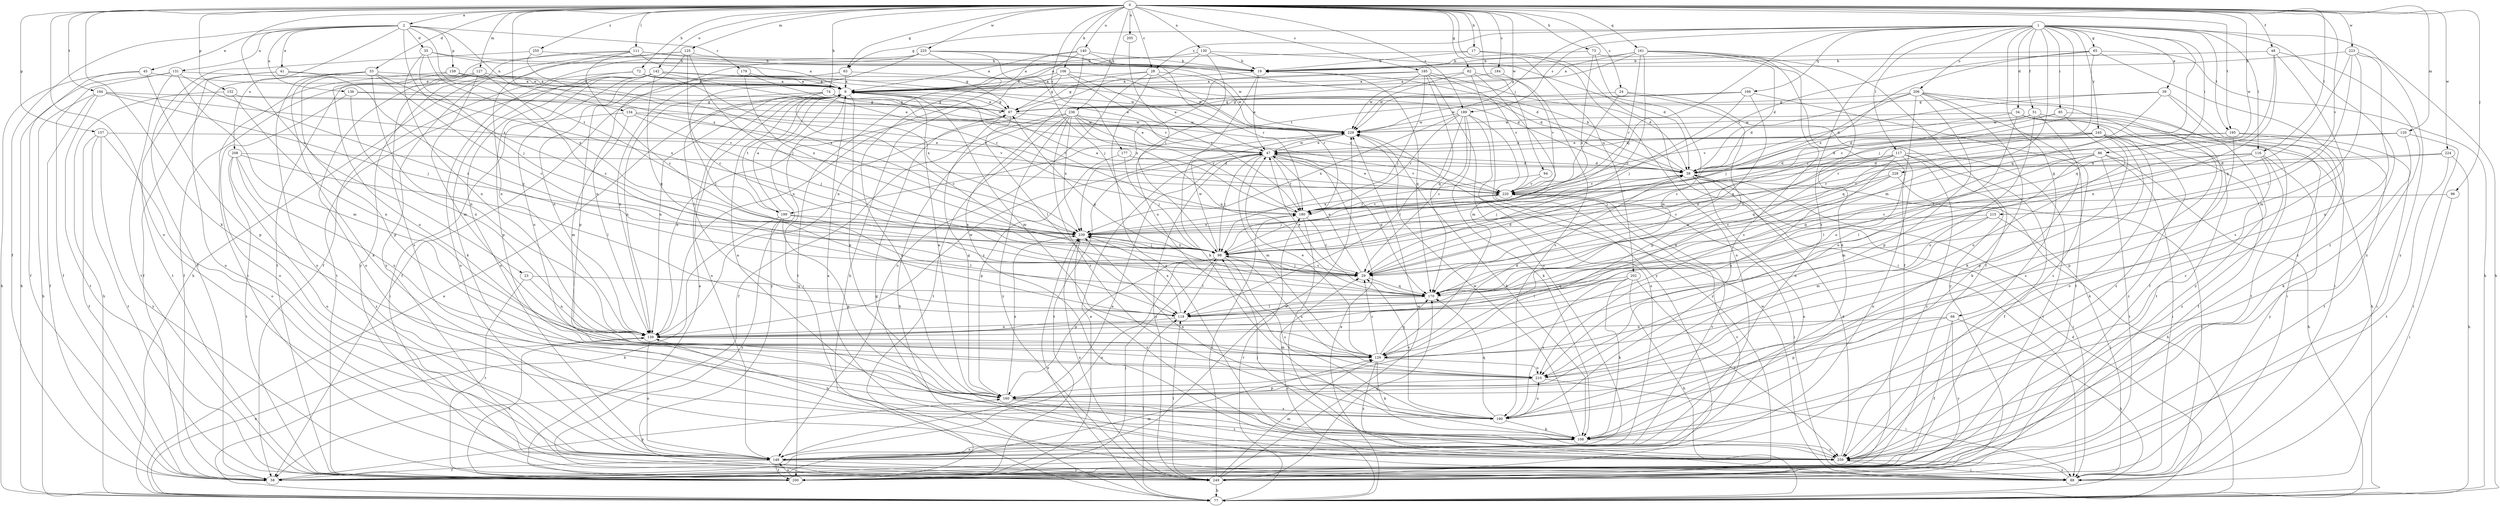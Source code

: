 strict digraph  {
0;
1;
2;
9;
17;
19;
23;
24;
28;
29;
33;
34;
35;
38;
39;
41;
45;
47;
48;
51;
58;
62;
63;
65;
66;
67;
72;
73;
74;
77;
85;
86;
88;
94;
96;
98;
106;
108;
111;
116;
117;
118;
120;
125;
127;
129;
130;
131;
134;
136;
139;
140;
142;
149;
152;
157;
159;
160;
161;
169;
170;
177;
179;
180;
184;
185;
189;
190;
194;
195;
199;
200;
202;
205;
206;
208;
210;
215;
220;
223;
224;
225;
228;
229;
236;
239;
245;
249;
255;
259;
0 -> 2  [label=a];
0 -> 17  [label=b];
0 -> 23  [label=c];
0 -> 24  [label=c];
0 -> 28  [label=c];
0 -> 33  [label=d];
0 -> 48  [label=f];
0 -> 62  [label=g];
0 -> 63  [label=g];
0 -> 72  [label=h];
0 -> 73  [label=h];
0 -> 74  [label=h];
0 -> 94  [label=j];
0 -> 96  [label=j];
0 -> 106  [label=k];
0 -> 108  [label=k];
0 -> 111  [label=l];
0 -> 116  [label=l];
0 -> 120  [label=m];
0 -> 125  [label=m];
0 -> 127  [label=m];
0 -> 130  [label=n];
0 -> 140  [label=o];
0 -> 142  [label=o];
0 -> 149  [label=o];
0 -> 152  [label=p];
0 -> 157  [label=p];
0 -> 161  [label=q];
0 -> 177  [label=r];
0 -> 184  [label=s];
0 -> 185  [label=s];
0 -> 189  [label=s];
0 -> 194  [label=t];
0 -> 195  [label=t];
0 -> 202  [label=u];
0 -> 205  [label=u];
0 -> 215  [label=v];
0 -> 223  [label=w];
0 -> 224  [label=w];
0 -> 225  [label=w];
0 -> 228  [label=w];
0 -> 229  [label=w];
0 -> 236  [label=x];
0 -> 239  [label=x];
0 -> 255  [label=z];
1 -> 28  [label=c];
1 -> 29  [label=c];
1 -> 34  [label=d];
1 -> 39  [label=e];
1 -> 51  [label=f];
1 -> 63  [label=g];
1 -> 65  [label=g];
1 -> 66  [label=g];
1 -> 85  [label=i];
1 -> 86  [label=i];
1 -> 98  [label=j];
1 -> 116  [label=l];
1 -> 117  [label=l];
1 -> 129  [label=m];
1 -> 169  [label=q];
1 -> 170  [label=q];
1 -> 189  [label=s];
1 -> 190  [label=s];
1 -> 195  [label=t];
1 -> 199  [label=t];
1 -> 206  [label=u];
1 -> 245  [label=y];
1 -> 249  [label=y];
1 -> 259  [label=z];
2 -> 35  [label=d];
2 -> 41  [label=e];
2 -> 45  [label=e];
2 -> 58  [label=f];
2 -> 131  [label=n];
2 -> 134  [label=n];
2 -> 136  [label=n];
2 -> 159  [label=p];
2 -> 179  [label=r];
2 -> 199  [label=t];
2 -> 208  [label=u];
2 -> 239  [label=x];
9 -> 67  [label=g];
9 -> 88  [label=i];
9 -> 129  [label=m];
9 -> 139  [label=n];
9 -> 149  [label=o];
9 -> 160  [label=p];
9 -> 180  [label=r];
9 -> 199  [label=t];
9 -> 249  [label=y];
17 -> 9  [label=a];
17 -> 19  [label=b];
17 -> 88  [label=i];
17 -> 149  [label=o];
19 -> 9  [label=a];
19 -> 47  [label=e];
19 -> 108  [label=k];
19 -> 170  [label=q];
23 -> 139  [label=n];
23 -> 170  [label=q];
23 -> 200  [label=t];
24 -> 67  [label=g];
24 -> 160  [label=p];
24 -> 220  [label=v];
24 -> 249  [label=y];
28 -> 9  [label=a];
28 -> 67  [label=g];
28 -> 149  [label=o];
28 -> 180  [label=r];
28 -> 229  [label=w];
28 -> 259  [label=z];
29 -> 38  [label=d];
29 -> 47  [label=e];
29 -> 98  [label=j];
29 -> 170  [label=q];
33 -> 9  [label=a];
33 -> 29  [label=c];
33 -> 58  [label=f];
33 -> 108  [label=k];
33 -> 139  [label=n];
33 -> 149  [label=o];
33 -> 160  [label=p];
33 -> 239  [label=x];
34 -> 77  [label=h];
34 -> 149  [label=o];
34 -> 200  [label=t];
34 -> 210  [label=u];
34 -> 220  [label=v];
34 -> 229  [label=w];
35 -> 19  [label=b];
35 -> 67  [label=g];
35 -> 98  [label=j];
35 -> 139  [label=n];
35 -> 239  [label=x];
38 -> 19  [label=b];
38 -> 77  [label=h];
38 -> 88  [label=i];
38 -> 98  [label=j];
38 -> 149  [label=o];
38 -> 220  [label=v];
39 -> 38  [label=d];
39 -> 67  [label=g];
39 -> 88  [label=i];
39 -> 170  [label=q];
39 -> 259  [label=z];
41 -> 9  [label=a];
41 -> 149  [label=o];
41 -> 170  [label=q];
41 -> 200  [label=t];
45 -> 9  [label=a];
45 -> 58  [label=f];
45 -> 77  [label=h];
45 -> 160  [label=p];
47 -> 38  [label=d];
47 -> 98  [label=j];
47 -> 129  [label=m];
47 -> 170  [label=q];
47 -> 180  [label=r];
47 -> 200  [label=t];
47 -> 220  [label=v];
47 -> 229  [label=w];
47 -> 249  [label=y];
48 -> 19  [label=b];
48 -> 139  [label=n];
48 -> 170  [label=q];
48 -> 190  [label=s];
48 -> 259  [label=z];
51 -> 38  [label=d];
51 -> 108  [label=k];
51 -> 200  [label=t];
51 -> 210  [label=u];
51 -> 229  [label=w];
51 -> 259  [label=z];
58 -> 129  [label=m];
58 -> 160  [label=p];
58 -> 220  [label=v];
58 -> 229  [label=w];
62 -> 9  [label=a];
62 -> 129  [label=m];
62 -> 190  [label=s];
62 -> 229  [label=w];
62 -> 249  [label=y];
63 -> 9  [label=a];
63 -> 38  [label=d];
63 -> 58  [label=f];
63 -> 139  [label=n];
65 -> 19  [label=b];
65 -> 77  [label=h];
65 -> 98  [label=j];
65 -> 220  [label=v];
65 -> 239  [label=x];
65 -> 259  [label=z];
66 -> 58  [label=f];
66 -> 77  [label=h];
66 -> 139  [label=n];
66 -> 160  [label=p];
66 -> 249  [label=y];
67 -> 9  [label=a];
67 -> 118  [label=l];
67 -> 139  [label=n];
67 -> 229  [label=w];
72 -> 9  [label=a];
72 -> 108  [label=k];
72 -> 149  [label=o];
72 -> 229  [label=w];
72 -> 239  [label=x];
73 -> 19  [label=b];
73 -> 58  [label=f];
73 -> 129  [label=m];
73 -> 239  [label=x];
74 -> 29  [label=c];
74 -> 67  [label=g];
74 -> 118  [label=l];
74 -> 139  [label=n];
74 -> 220  [label=v];
74 -> 229  [label=w];
77 -> 9  [label=a];
77 -> 29  [label=c];
77 -> 38  [label=d];
77 -> 47  [label=e];
77 -> 118  [label=l];
77 -> 139  [label=n];
77 -> 180  [label=r];
77 -> 239  [label=x];
85 -> 29  [label=c];
85 -> 88  [label=i];
85 -> 210  [label=u];
85 -> 229  [label=w];
86 -> 38  [label=d];
86 -> 77  [label=h];
86 -> 88  [label=i];
86 -> 118  [label=l];
86 -> 129  [label=m];
86 -> 170  [label=q];
86 -> 200  [label=t];
88 -> 67  [label=g];
88 -> 229  [label=w];
88 -> 259  [label=z];
94 -> 220  [label=v];
94 -> 239  [label=x];
96 -> 88  [label=i];
96 -> 180  [label=r];
98 -> 29  [label=c];
98 -> 118  [label=l];
98 -> 149  [label=o];
98 -> 160  [label=p];
98 -> 190  [label=s];
98 -> 210  [label=u];
98 -> 229  [label=w];
98 -> 239  [label=x];
106 -> 9  [label=a];
106 -> 47  [label=e];
106 -> 67  [label=g];
106 -> 180  [label=r];
106 -> 200  [label=t];
106 -> 229  [label=w];
108 -> 139  [label=n];
108 -> 149  [label=o];
108 -> 229  [label=w];
108 -> 259  [label=z];
111 -> 9  [label=a];
111 -> 19  [label=b];
111 -> 29  [label=c];
111 -> 139  [label=n];
111 -> 200  [label=t];
111 -> 229  [label=w];
111 -> 249  [label=y];
116 -> 29  [label=c];
116 -> 38  [label=d];
116 -> 108  [label=k];
116 -> 118  [label=l];
116 -> 249  [label=y];
116 -> 259  [label=z];
117 -> 29  [label=c];
117 -> 38  [label=d];
117 -> 58  [label=f];
117 -> 98  [label=j];
117 -> 139  [label=n];
117 -> 149  [label=o];
117 -> 200  [label=t];
117 -> 210  [label=u];
117 -> 259  [label=z];
118 -> 139  [label=n];
118 -> 239  [label=x];
120 -> 47  [label=e];
120 -> 88  [label=i];
120 -> 108  [label=k];
120 -> 180  [label=r];
125 -> 19  [label=b];
125 -> 29  [label=c];
125 -> 77  [label=h];
125 -> 98  [label=j];
125 -> 160  [label=p];
125 -> 249  [label=y];
127 -> 9  [label=a];
127 -> 29  [label=c];
127 -> 58  [label=f];
127 -> 129  [label=m];
127 -> 149  [label=o];
127 -> 190  [label=s];
129 -> 29  [label=c];
129 -> 38  [label=d];
129 -> 47  [label=e];
129 -> 108  [label=k];
129 -> 170  [label=q];
129 -> 210  [label=u];
129 -> 259  [label=z];
130 -> 9  [label=a];
130 -> 19  [label=b];
130 -> 38  [label=d];
130 -> 139  [label=n];
130 -> 210  [label=u];
131 -> 9  [label=a];
131 -> 29  [label=c];
131 -> 58  [label=f];
131 -> 77  [label=h];
131 -> 129  [label=m];
131 -> 200  [label=t];
134 -> 88  [label=i];
134 -> 98  [label=j];
134 -> 129  [label=m];
134 -> 220  [label=v];
134 -> 229  [label=w];
136 -> 67  [label=g];
136 -> 139  [label=n];
136 -> 149  [label=o];
136 -> 220  [label=v];
139 -> 129  [label=m];
139 -> 149  [label=o];
139 -> 200  [label=t];
139 -> 229  [label=w];
140 -> 9  [label=a];
140 -> 19  [label=b];
140 -> 77  [label=h];
140 -> 139  [label=n];
140 -> 180  [label=r];
140 -> 259  [label=z];
142 -> 9  [label=a];
142 -> 38  [label=d];
142 -> 47  [label=e];
142 -> 139  [label=n];
142 -> 149  [label=o];
142 -> 160  [label=p];
142 -> 170  [label=q];
142 -> 200  [label=t];
142 -> 210  [label=u];
142 -> 220  [label=v];
149 -> 47  [label=e];
149 -> 58  [label=f];
149 -> 200  [label=t];
149 -> 220  [label=v];
149 -> 249  [label=y];
152 -> 67  [label=g];
152 -> 77  [label=h];
152 -> 139  [label=n];
157 -> 47  [label=e];
157 -> 58  [label=f];
157 -> 149  [label=o];
157 -> 200  [label=t];
157 -> 249  [label=y];
159 -> 9  [label=a];
159 -> 47  [label=e];
159 -> 88  [label=i];
159 -> 210  [label=u];
160 -> 9  [label=a];
160 -> 67  [label=g];
160 -> 190  [label=s];
160 -> 239  [label=x];
160 -> 259  [label=z];
161 -> 9  [label=a];
161 -> 19  [label=b];
161 -> 29  [label=c];
161 -> 38  [label=d];
161 -> 58  [label=f];
161 -> 67  [label=g];
161 -> 108  [label=k];
161 -> 180  [label=r];
161 -> 190  [label=s];
169 -> 67  [label=g];
169 -> 98  [label=j];
169 -> 170  [label=q];
169 -> 200  [label=t];
169 -> 229  [label=w];
170 -> 47  [label=e];
170 -> 67  [label=g];
170 -> 118  [label=l];
177 -> 38  [label=d];
177 -> 98  [label=j];
177 -> 160  [label=p];
179 -> 9  [label=a];
179 -> 180  [label=r];
179 -> 239  [label=x];
180 -> 9  [label=a];
180 -> 29  [label=c];
180 -> 88  [label=i];
180 -> 220  [label=v];
180 -> 239  [label=x];
184 -> 9  [label=a];
184 -> 220  [label=v];
185 -> 9  [label=a];
185 -> 38  [label=d];
185 -> 98  [label=j];
185 -> 149  [label=o];
185 -> 170  [label=q];
185 -> 220  [label=v];
185 -> 229  [label=w];
185 -> 239  [label=x];
189 -> 29  [label=c];
189 -> 108  [label=k];
189 -> 118  [label=l];
189 -> 149  [label=o];
189 -> 180  [label=r];
189 -> 229  [label=w];
189 -> 239  [label=x];
189 -> 249  [label=y];
190 -> 9  [label=a];
190 -> 29  [label=c];
190 -> 108  [label=k];
190 -> 170  [label=q];
190 -> 210  [label=u];
190 -> 239  [label=x];
194 -> 58  [label=f];
194 -> 67  [label=g];
194 -> 77  [label=h];
194 -> 98  [label=j];
194 -> 200  [label=t];
194 -> 220  [label=v];
195 -> 47  [label=e];
195 -> 88  [label=i];
195 -> 160  [label=p];
195 -> 200  [label=t];
195 -> 220  [label=v];
199 -> 9  [label=a];
199 -> 77  [label=h];
199 -> 118  [label=l];
199 -> 160  [label=p];
199 -> 239  [label=x];
199 -> 249  [label=y];
200 -> 9  [label=a];
200 -> 47  [label=e];
200 -> 98  [label=j];
200 -> 149  [label=o];
202 -> 77  [label=h];
202 -> 108  [label=k];
202 -> 118  [label=l];
202 -> 170  [label=q];
202 -> 190  [label=s];
202 -> 259  [label=z];
205 -> 98  [label=j];
206 -> 38  [label=d];
206 -> 58  [label=f];
206 -> 67  [label=g];
206 -> 98  [label=j];
206 -> 108  [label=k];
206 -> 160  [label=p];
206 -> 210  [label=u];
206 -> 249  [label=y];
206 -> 259  [label=z];
208 -> 38  [label=d];
208 -> 118  [label=l];
208 -> 149  [label=o];
208 -> 200  [label=t];
208 -> 210  [label=u];
208 -> 259  [label=z];
210 -> 88  [label=i];
210 -> 160  [label=p];
215 -> 88  [label=i];
215 -> 129  [label=m];
215 -> 139  [label=n];
215 -> 239  [label=x];
220 -> 47  [label=e];
220 -> 88  [label=i];
220 -> 98  [label=j];
220 -> 180  [label=r];
223 -> 19  [label=b];
223 -> 77  [label=h];
223 -> 118  [label=l];
223 -> 129  [label=m];
223 -> 170  [label=q];
223 -> 210  [label=u];
224 -> 38  [label=d];
224 -> 77  [label=h];
224 -> 180  [label=r];
224 -> 200  [label=t];
225 -> 19  [label=b];
225 -> 38  [label=d];
225 -> 58  [label=f];
225 -> 98  [label=j];
225 -> 118  [label=l];
225 -> 139  [label=n];
225 -> 259  [label=z];
228 -> 29  [label=c];
228 -> 88  [label=i];
228 -> 220  [label=v];
228 -> 239  [label=x];
229 -> 47  [label=e];
229 -> 108  [label=k];
236 -> 47  [label=e];
236 -> 58  [label=f];
236 -> 77  [label=h];
236 -> 170  [label=q];
236 -> 180  [label=r];
236 -> 190  [label=s];
236 -> 200  [label=t];
236 -> 229  [label=w];
236 -> 239  [label=x];
236 -> 249  [label=y];
239 -> 98  [label=j];
239 -> 259  [label=z];
245 -> 29  [label=c];
245 -> 38  [label=d];
245 -> 47  [label=e];
245 -> 58  [label=f];
245 -> 160  [label=p];
245 -> 170  [label=q];
245 -> 190  [label=s];
245 -> 259  [label=z];
249 -> 77  [label=h];
249 -> 118  [label=l];
249 -> 129  [label=m];
249 -> 170  [label=q];
249 -> 180  [label=r];
249 -> 229  [label=w];
249 -> 239  [label=x];
255 -> 19  [label=b];
255 -> 58  [label=f];
255 -> 239  [label=x];
259 -> 9  [label=a];
259 -> 38  [label=d];
259 -> 88  [label=i];
259 -> 98  [label=j];
}
